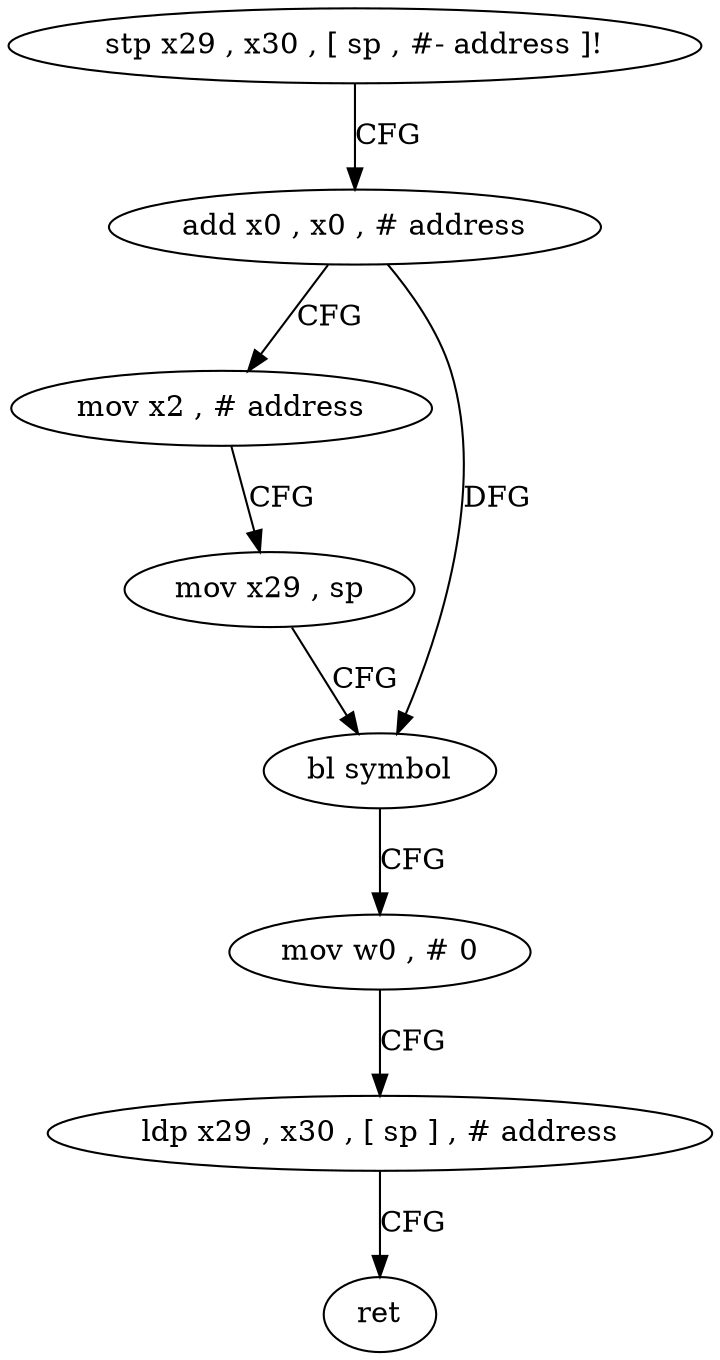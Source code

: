 digraph "func" {
"198376" [label = "stp x29 , x30 , [ sp , #- address ]!" ]
"198380" [label = "add x0 , x0 , # address" ]
"198384" [label = "mov x2 , # address" ]
"198388" [label = "mov x29 , sp" ]
"198392" [label = "bl symbol" ]
"198396" [label = "mov w0 , # 0" ]
"198400" [label = "ldp x29 , x30 , [ sp ] , # address" ]
"198404" [label = "ret" ]
"198376" -> "198380" [ label = "CFG" ]
"198380" -> "198384" [ label = "CFG" ]
"198380" -> "198392" [ label = "DFG" ]
"198384" -> "198388" [ label = "CFG" ]
"198388" -> "198392" [ label = "CFG" ]
"198392" -> "198396" [ label = "CFG" ]
"198396" -> "198400" [ label = "CFG" ]
"198400" -> "198404" [ label = "CFG" ]
}
